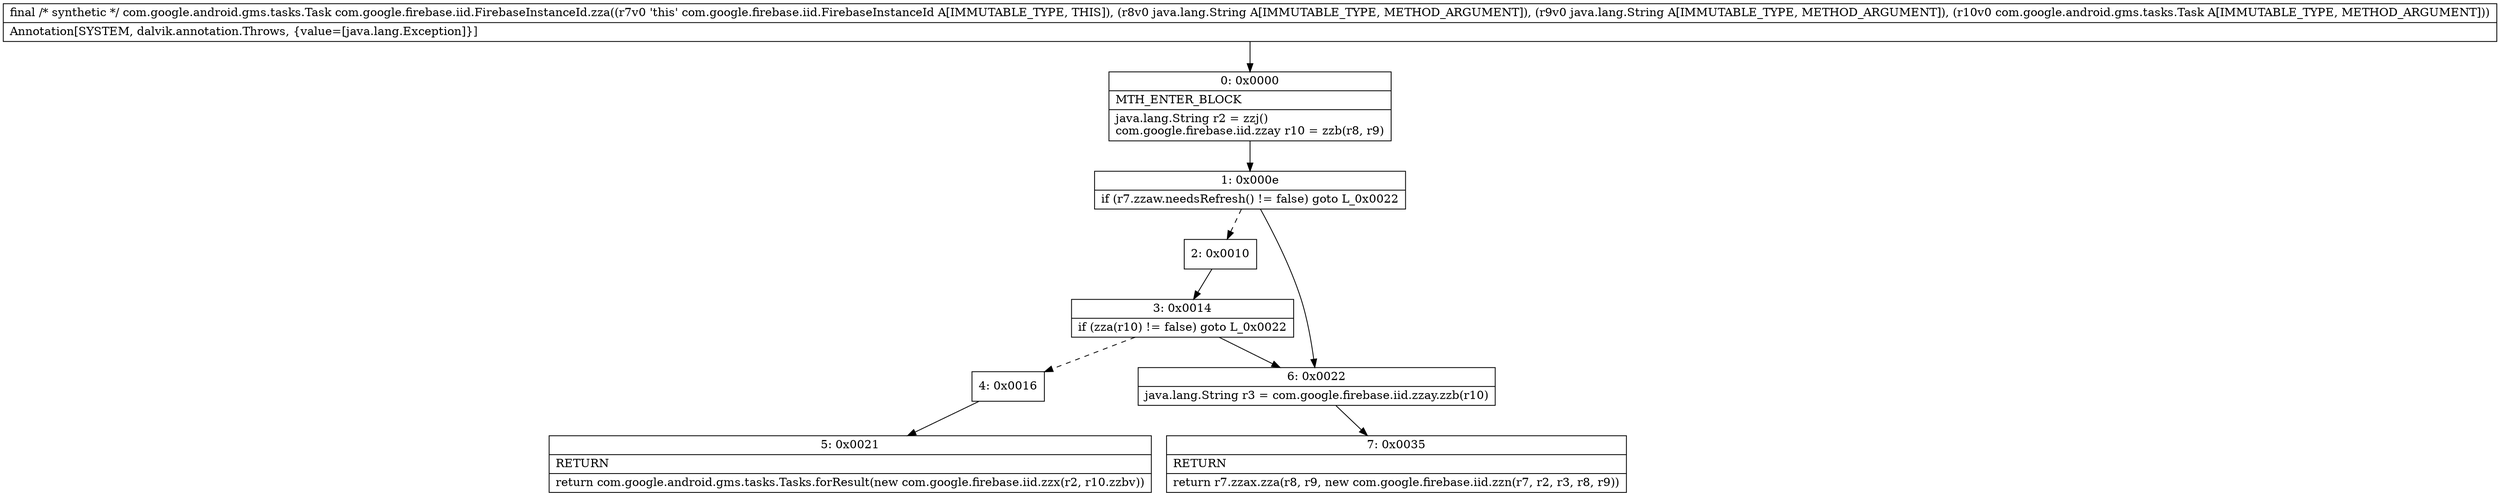 digraph "CFG forcom.google.firebase.iid.FirebaseInstanceId.zza(Ljava\/lang\/String;Ljava\/lang\/String;Lcom\/google\/android\/gms\/tasks\/Task;)Lcom\/google\/android\/gms\/tasks\/Task;" {
Node_0 [shape=record,label="{0\:\ 0x0000|MTH_ENTER_BLOCK\l|java.lang.String r2 = zzj()\lcom.google.firebase.iid.zzay r10 = zzb(r8, r9)\l}"];
Node_1 [shape=record,label="{1\:\ 0x000e|if (r7.zzaw.needsRefresh() != false) goto L_0x0022\l}"];
Node_2 [shape=record,label="{2\:\ 0x0010}"];
Node_3 [shape=record,label="{3\:\ 0x0014|if (zza(r10) != false) goto L_0x0022\l}"];
Node_4 [shape=record,label="{4\:\ 0x0016}"];
Node_5 [shape=record,label="{5\:\ 0x0021|RETURN\l|return com.google.android.gms.tasks.Tasks.forResult(new com.google.firebase.iid.zzx(r2, r10.zzbv))\l}"];
Node_6 [shape=record,label="{6\:\ 0x0022|java.lang.String r3 = com.google.firebase.iid.zzay.zzb(r10)\l}"];
Node_7 [shape=record,label="{7\:\ 0x0035|RETURN\l|return r7.zzax.zza(r8, r9, new com.google.firebase.iid.zzn(r7, r2, r3, r8, r9))\l}"];
MethodNode[shape=record,label="{final \/* synthetic *\/ com.google.android.gms.tasks.Task com.google.firebase.iid.FirebaseInstanceId.zza((r7v0 'this' com.google.firebase.iid.FirebaseInstanceId A[IMMUTABLE_TYPE, THIS]), (r8v0 java.lang.String A[IMMUTABLE_TYPE, METHOD_ARGUMENT]), (r9v0 java.lang.String A[IMMUTABLE_TYPE, METHOD_ARGUMENT]), (r10v0 com.google.android.gms.tasks.Task A[IMMUTABLE_TYPE, METHOD_ARGUMENT]))  | Annotation[SYSTEM, dalvik.annotation.Throws, \{value=[java.lang.Exception]\}]\l}"];
MethodNode -> Node_0;
Node_0 -> Node_1;
Node_1 -> Node_2[style=dashed];
Node_1 -> Node_6;
Node_2 -> Node_3;
Node_3 -> Node_4[style=dashed];
Node_3 -> Node_6;
Node_4 -> Node_5;
Node_6 -> Node_7;
}

